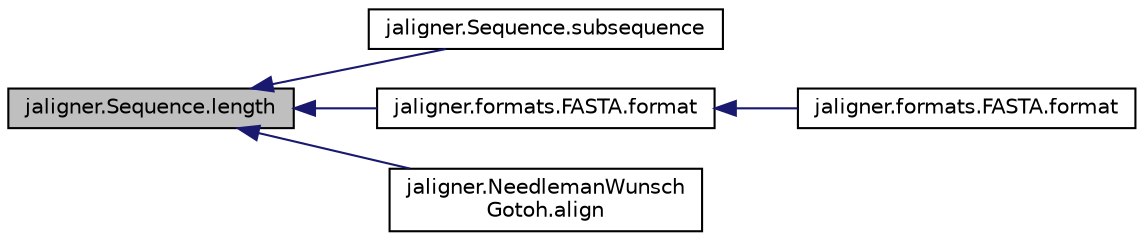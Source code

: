 digraph "jaligner.Sequence.length"
{
  edge [fontname="Helvetica",fontsize="10",labelfontname="Helvetica",labelfontsize="10"];
  node [fontname="Helvetica",fontsize="10",shape=record];
  rankdir="LR";
  Node1 [label="jaligner.Sequence.length",height=0.2,width=0.4,color="black", fillcolor="grey75", style="filled" fontcolor="black"];
  Node1 -> Node2 [dir="back",color="midnightblue",fontsize="10",style="solid",fontname="Helvetica"];
  Node2 [label="jaligner.Sequence.subsequence",height=0.2,width=0.4,color="black", fillcolor="white", style="filled",URL="$classjaligner_1_1_sequence.html#a17bba130f9dfeace50cda783d3be1eff"];
  Node1 -> Node3 [dir="back",color="midnightblue",fontsize="10",style="solid",fontname="Helvetica"];
  Node3 [label="jaligner.formats.FASTA.format",height=0.2,width=0.4,color="black", fillcolor="white", style="filled",URL="$classjaligner_1_1formats_1_1_f_a_s_t_a.html#a8f6730421aac56a0abd5d7c6a69c65da"];
  Node3 -> Node4 [dir="back",color="midnightblue",fontsize="10",style="solid",fontname="Helvetica"];
  Node4 [label="jaligner.formats.FASTA.format",height=0.2,width=0.4,color="black", fillcolor="white", style="filled",URL="$classjaligner_1_1formats_1_1_f_a_s_t_a.html#aead1ee5a5c7ed0807c2bd1a175cd56a8"];
  Node1 -> Node5 [dir="back",color="midnightblue",fontsize="10",style="solid",fontname="Helvetica"];
  Node5 [label="jaligner.NeedlemanWunsch\lGotoh.align",height=0.2,width=0.4,color="black", fillcolor="white", style="filled",URL="$classjaligner_1_1_needleman_wunsch_gotoh.html#ad306f9d40bb0f1f8169a38b01a546342"];
}
